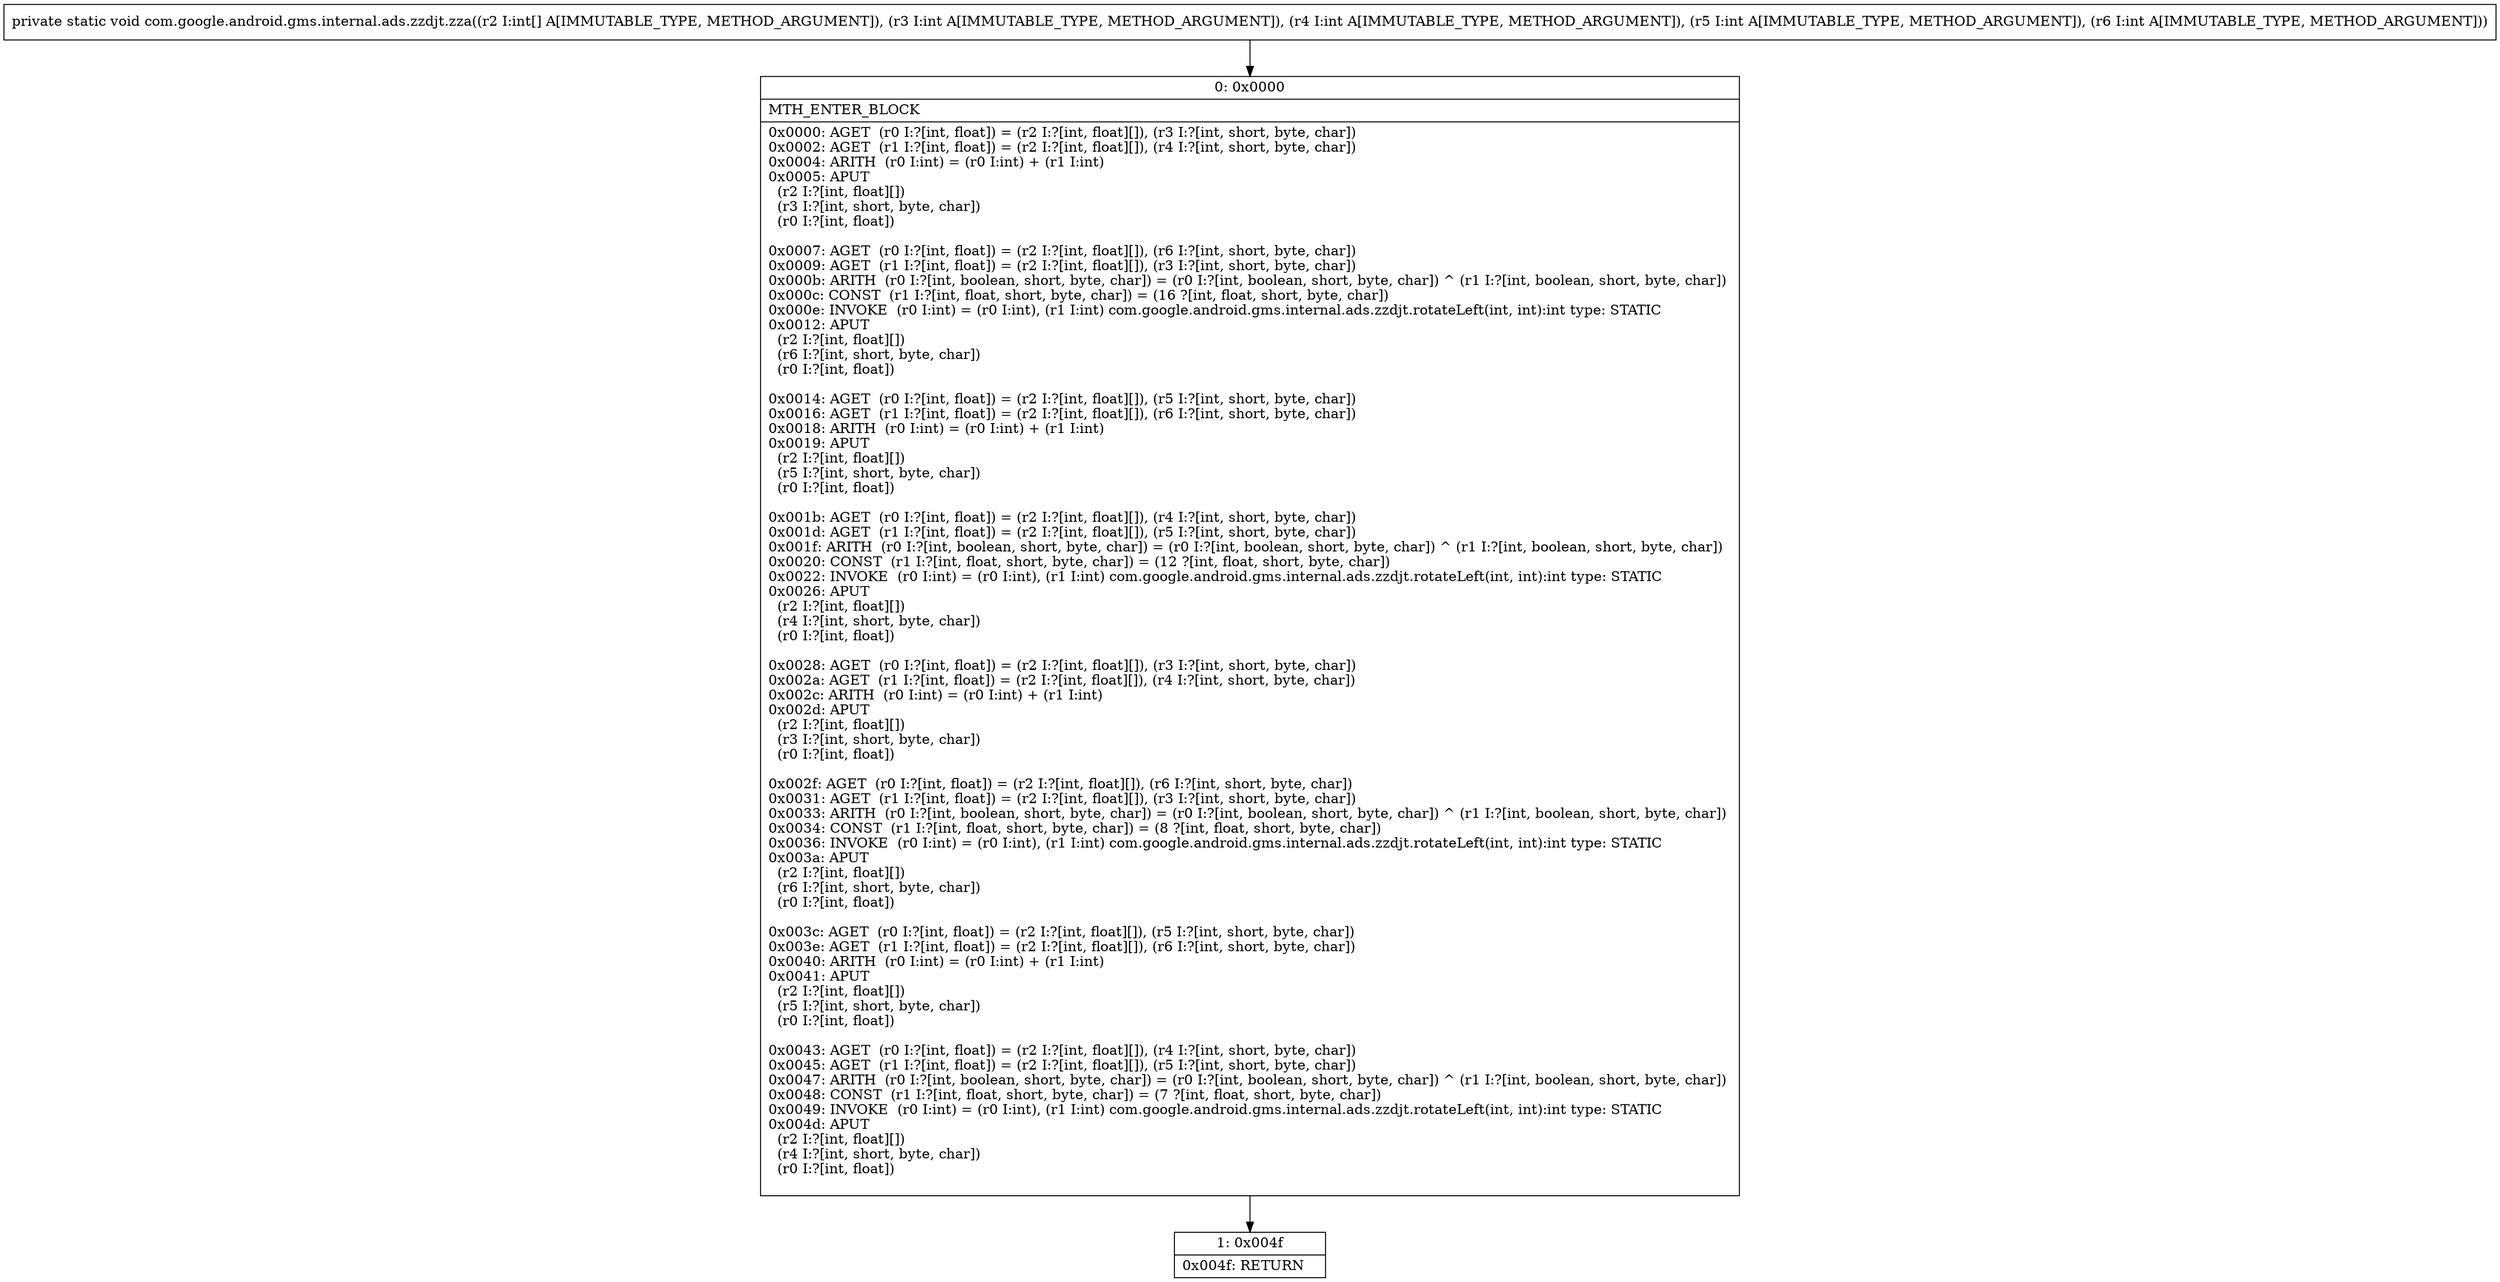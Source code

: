 digraph "CFG forcom.google.android.gms.internal.ads.zzdjt.zza([IIIII)V" {
Node_0 [shape=record,label="{0\:\ 0x0000|MTH_ENTER_BLOCK\l|0x0000: AGET  (r0 I:?[int, float]) = (r2 I:?[int, float][]), (r3 I:?[int, short, byte, char]) \l0x0002: AGET  (r1 I:?[int, float]) = (r2 I:?[int, float][]), (r4 I:?[int, short, byte, char]) \l0x0004: ARITH  (r0 I:int) = (r0 I:int) + (r1 I:int) \l0x0005: APUT  \l  (r2 I:?[int, float][])\l  (r3 I:?[int, short, byte, char])\l  (r0 I:?[int, float])\l \l0x0007: AGET  (r0 I:?[int, float]) = (r2 I:?[int, float][]), (r6 I:?[int, short, byte, char]) \l0x0009: AGET  (r1 I:?[int, float]) = (r2 I:?[int, float][]), (r3 I:?[int, short, byte, char]) \l0x000b: ARITH  (r0 I:?[int, boolean, short, byte, char]) = (r0 I:?[int, boolean, short, byte, char]) ^ (r1 I:?[int, boolean, short, byte, char]) \l0x000c: CONST  (r1 I:?[int, float, short, byte, char]) = (16 ?[int, float, short, byte, char]) \l0x000e: INVOKE  (r0 I:int) = (r0 I:int), (r1 I:int) com.google.android.gms.internal.ads.zzdjt.rotateLeft(int, int):int type: STATIC \l0x0012: APUT  \l  (r2 I:?[int, float][])\l  (r6 I:?[int, short, byte, char])\l  (r0 I:?[int, float])\l \l0x0014: AGET  (r0 I:?[int, float]) = (r2 I:?[int, float][]), (r5 I:?[int, short, byte, char]) \l0x0016: AGET  (r1 I:?[int, float]) = (r2 I:?[int, float][]), (r6 I:?[int, short, byte, char]) \l0x0018: ARITH  (r0 I:int) = (r0 I:int) + (r1 I:int) \l0x0019: APUT  \l  (r2 I:?[int, float][])\l  (r5 I:?[int, short, byte, char])\l  (r0 I:?[int, float])\l \l0x001b: AGET  (r0 I:?[int, float]) = (r2 I:?[int, float][]), (r4 I:?[int, short, byte, char]) \l0x001d: AGET  (r1 I:?[int, float]) = (r2 I:?[int, float][]), (r5 I:?[int, short, byte, char]) \l0x001f: ARITH  (r0 I:?[int, boolean, short, byte, char]) = (r0 I:?[int, boolean, short, byte, char]) ^ (r1 I:?[int, boolean, short, byte, char]) \l0x0020: CONST  (r1 I:?[int, float, short, byte, char]) = (12 ?[int, float, short, byte, char]) \l0x0022: INVOKE  (r0 I:int) = (r0 I:int), (r1 I:int) com.google.android.gms.internal.ads.zzdjt.rotateLeft(int, int):int type: STATIC \l0x0026: APUT  \l  (r2 I:?[int, float][])\l  (r4 I:?[int, short, byte, char])\l  (r0 I:?[int, float])\l \l0x0028: AGET  (r0 I:?[int, float]) = (r2 I:?[int, float][]), (r3 I:?[int, short, byte, char]) \l0x002a: AGET  (r1 I:?[int, float]) = (r2 I:?[int, float][]), (r4 I:?[int, short, byte, char]) \l0x002c: ARITH  (r0 I:int) = (r0 I:int) + (r1 I:int) \l0x002d: APUT  \l  (r2 I:?[int, float][])\l  (r3 I:?[int, short, byte, char])\l  (r0 I:?[int, float])\l \l0x002f: AGET  (r0 I:?[int, float]) = (r2 I:?[int, float][]), (r6 I:?[int, short, byte, char]) \l0x0031: AGET  (r1 I:?[int, float]) = (r2 I:?[int, float][]), (r3 I:?[int, short, byte, char]) \l0x0033: ARITH  (r0 I:?[int, boolean, short, byte, char]) = (r0 I:?[int, boolean, short, byte, char]) ^ (r1 I:?[int, boolean, short, byte, char]) \l0x0034: CONST  (r1 I:?[int, float, short, byte, char]) = (8 ?[int, float, short, byte, char]) \l0x0036: INVOKE  (r0 I:int) = (r0 I:int), (r1 I:int) com.google.android.gms.internal.ads.zzdjt.rotateLeft(int, int):int type: STATIC \l0x003a: APUT  \l  (r2 I:?[int, float][])\l  (r6 I:?[int, short, byte, char])\l  (r0 I:?[int, float])\l \l0x003c: AGET  (r0 I:?[int, float]) = (r2 I:?[int, float][]), (r5 I:?[int, short, byte, char]) \l0x003e: AGET  (r1 I:?[int, float]) = (r2 I:?[int, float][]), (r6 I:?[int, short, byte, char]) \l0x0040: ARITH  (r0 I:int) = (r0 I:int) + (r1 I:int) \l0x0041: APUT  \l  (r2 I:?[int, float][])\l  (r5 I:?[int, short, byte, char])\l  (r0 I:?[int, float])\l \l0x0043: AGET  (r0 I:?[int, float]) = (r2 I:?[int, float][]), (r4 I:?[int, short, byte, char]) \l0x0045: AGET  (r1 I:?[int, float]) = (r2 I:?[int, float][]), (r5 I:?[int, short, byte, char]) \l0x0047: ARITH  (r0 I:?[int, boolean, short, byte, char]) = (r0 I:?[int, boolean, short, byte, char]) ^ (r1 I:?[int, boolean, short, byte, char]) \l0x0048: CONST  (r1 I:?[int, float, short, byte, char]) = (7 ?[int, float, short, byte, char]) \l0x0049: INVOKE  (r0 I:int) = (r0 I:int), (r1 I:int) com.google.android.gms.internal.ads.zzdjt.rotateLeft(int, int):int type: STATIC \l0x004d: APUT  \l  (r2 I:?[int, float][])\l  (r4 I:?[int, short, byte, char])\l  (r0 I:?[int, float])\l \l}"];
Node_1 [shape=record,label="{1\:\ 0x004f|0x004f: RETURN   \l}"];
MethodNode[shape=record,label="{private static void com.google.android.gms.internal.ads.zzdjt.zza((r2 I:int[] A[IMMUTABLE_TYPE, METHOD_ARGUMENT]), (r3 I:int A[IMMUTABLE_TYPE, METHOD_ARGUMENT]), (r4 I:int A[IMMUTABLE_TYPE, METHOD_ARGUMENT]), (r5 I:int A[IMMUTABLE_TYPE, METHOD_ARGUMENT]), (r6 I:int A[IMMUTABLE_TYPE, METHOD_ARGUMENT])) }"];
MethodNode -> Node_0;
Node_0 -> Node_1;
}

